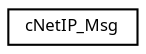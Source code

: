 digraph "Graphical Class Hierarchy"
{
  edge [fontname="Sans",fontsize="8",labelfontname="Sans",labelfontsize="8"];
  node [fontname="Sans",fontsize="8",shape=record];
  rankdir="LR";
  Node1 [label="cNetIP_Msg",height=0.2,width=0.4,color="black", fillcolor="white", style="filled",URL="$classc_net_i_p___msg.html"];
}
